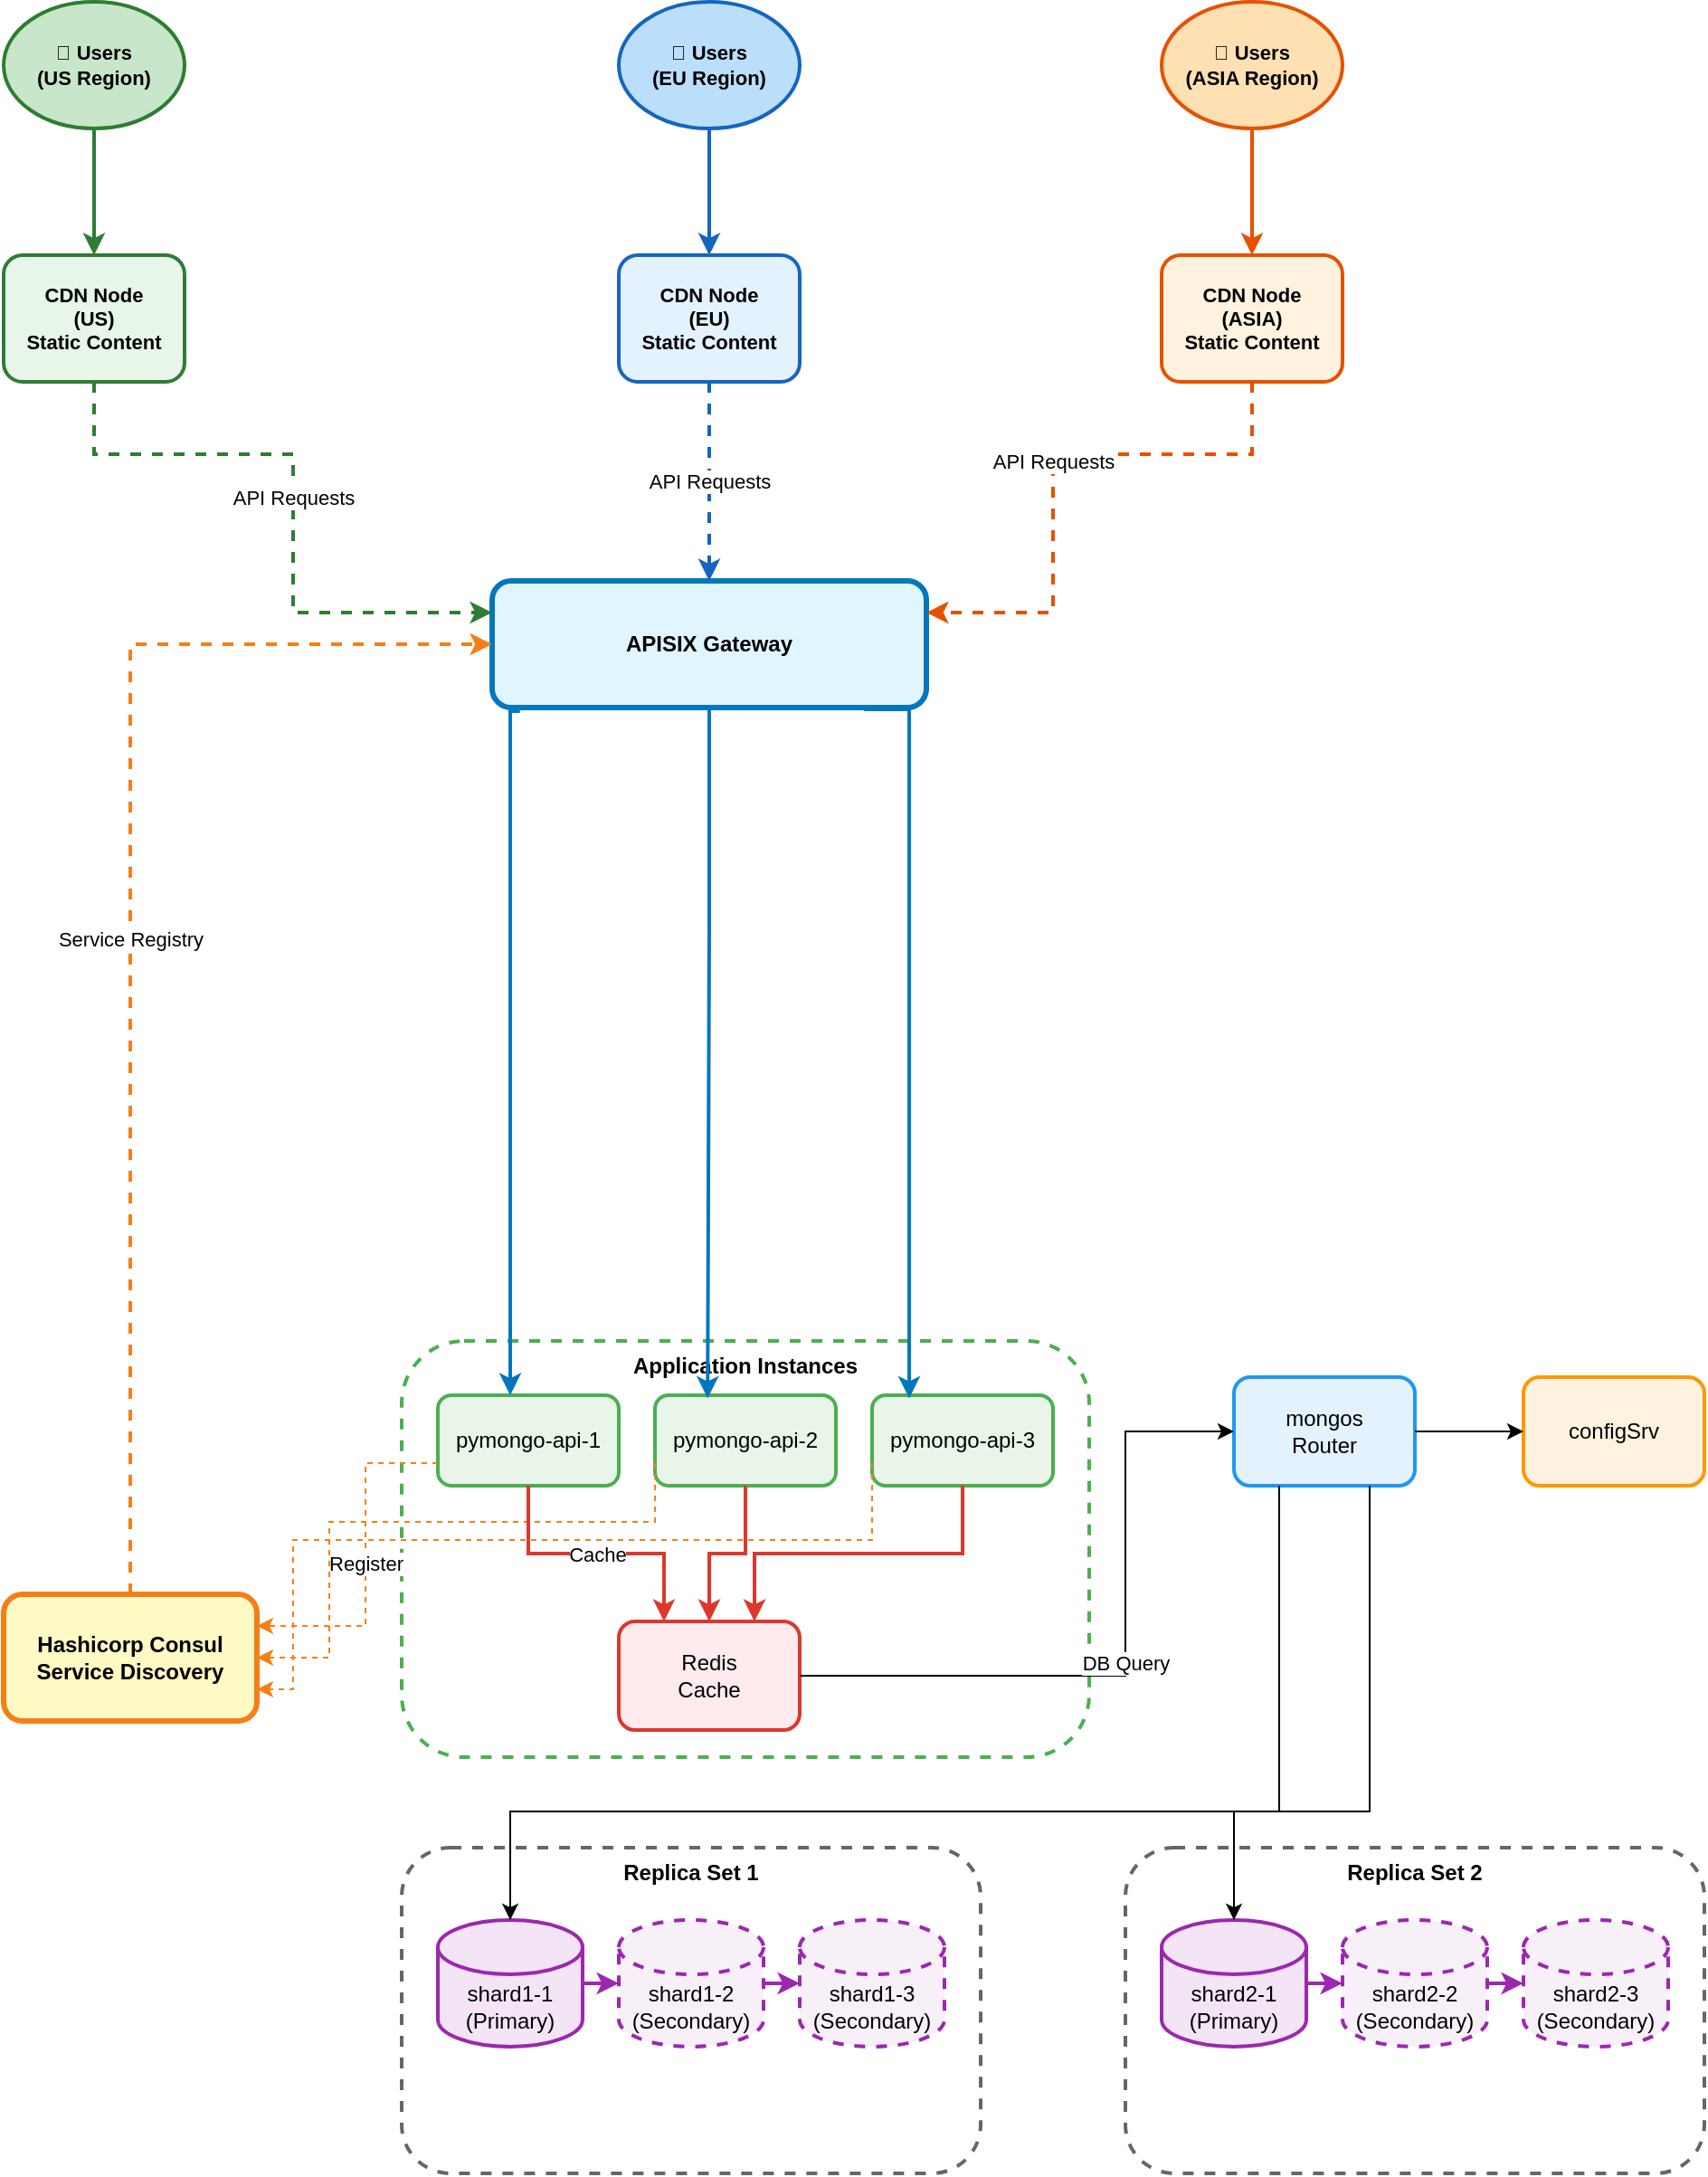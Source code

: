 <mxfile version="28.2.5">
  <diagram name="Page-1" id="solution4-diagram">
    <mxGraphModel dx="1426" dy="1743" grid="1" gridSize="10" guides="1" tooltips="1" connect="1" arrows="1" fold="1" page="1" pageScale="1" pageWidth="1600" pageHeight="1000" math="0" shadow="0">
      <root>
        <mxCell id="0" />
        <mxCell id="1" parent="0" />
        <mxCell id="user-us" value="👥 Users&#xa;(US Region)" style="ellipse;whiteSpace=wrap;html=1;fillColor=#C8E6C9;strokeColor=#2E7D32;strokeWidth=2;fontSize=11;fontStyle=1;" parent="1" vertex="1">
          <mxGeometry x="80" y="-680" width="100" height="70" as="geometry" />
        </mxCell>
        <mxCell id="user-eu" value="👥 Users&#xa;(EU Region)" style="ellipse;whiteSpace=wrap;html=1;fillColor=#BBDEFB;strokeColor=#1565C0;strokeWidth=2;fontSize=11;fontStyle=1;" parent="1" vertex="1">
          <mxGeometry x="420" y="-680" width="100" height="70" as="geometry" />
        </mxCell>
        <mxCell id="user-asia" value="👥 Users&#xa;(ASIA Region)" style="ellipse;whiteSpace=wrap;html=1;fillColor=#FFE0B2;strokeColor=#E65100;strokeWidth=2;fontSize=11;fontStyle=1;" parent="1" vertex="1">
          <mxGeometry x="720" y="-680" width="100" height="70" as="geometry" />
        </mxCell>
        <mxCell id="cdn-us" value="CDN Node&#xa;(US)&#xa;Static Content" style="rounded=1;whiteSpace=wrap;html=1;fillColor=#E8F5E9;strokeColor=#2E7D32;strokeWidth=2;fontSize=11;fontStyle=1;" parent="1" vertex="1">
          <mxGeometry x="80" y="-540" width="100" height="70" as="geometry" />
        </mxCell>
        <mxCell id="cdn-eu" value="CDN Node&#xa;(EU)&#xa;Static Content" style="rounded=1;whiteSpace=wrap;html=1;fillColor=#E3F2FD;strokeColor=#1565C0;strokeWidth=2;fontSize=11;fontStyle=1;" parent="1" vertex="1">
          <mxGeometry x="420" y="-540" width="100" height="70" as="geometry" />
        </mxCell>
        <mxCell id="cdn-asia" value="CDN Node&#xa;(ASIA)&#xa;Static Content" style="rounded=1;whiteSpace=wrap;html=1;fillColor=#FFF3E0;strokeColor=#E65100;strokeWidth=2;fontSize=11;fontStyle=1;" parent="1" vertex="1">
          <mxGeometry x="720" y="-540" width="100" height="70" as="geometry" />
        </mxCell>
        <mxCell id="user-us-cdn" style="edgeStyle=orthogonalEdgeStyle;rounded=0;orthogonalLoop=1;jettySize=auto;html=1;exitX=0.5;exitY=1;exitDx=0;exitDy=0;entryX=0.5;entryY=0;entryDx=0;entryDy=0;strokeColor=#2E7D32;strokeWidth=2;" parent="1" source="user-us" target="cdn-us" edge="1">
          <mxGeometry relative="1" as="geometry" />
        </mxCell>
        <mxCell id="user-eu-cdn" style="edgeStyle=orthogonalEdgeStyle;rounded=0;orthogonalLoop=1;jettySize=auto;html=1;exitX=0.5;exitY=1;exitDx=0;exitDy=0;entryX=0.5;entryY=0;entryDx=0;entryDy=0;strokeColor=#1565C0;strokeWidth=2;" parent="1" source="user-eu" target="cdn-eu" edge="1">
          <mxGeometry relative="1" as="geometry" />
        </mxCell>
        <mxCell id="user-asia-cdn" style="edgeStyle=orthogonalEdgeStyle;rounded=0;orthogonalLoop=1;jettySize=auto;html=1;exitX=0.5;exitY=1;exitDx=0;exitDy=0;entryX=0.5;entryY=0;entryDx=0;entryDy=0;strokeColor=#E65100;strokeWidth=2;" parent="1" source="user-asia" target="cdn-asia" edge="1">
          <mxGeometry relative="1" as="geometry" />
        </mxCell>
        <mxCell id="api-gateway" value="APISIX Gateway" style="rounded=1;whiteSpace=wrap;html=1;fillColor=#E1F5FE;strokeColor=#0277BD;strokeWidth=3;fontSize=12;fontStyle=1;" parent="1" vertex="1">
          <mxGeometry x="350" y="-360" width="240" height="70" as="geometry" />
        </mxCell>
        <mxCell id="cdn-us-gw" value="API Requests" style="edgeStyle=orthogonalEdgeStyle;rounded=0;orthogonalLoop=1;jettySize=auto;html=1;exitX=0.5;exitY=1;exitDx=0;exitDy=0;entryX=0;entryY=0.25;entryDx=0;entryDy=0;strokeColor=#2E7D32;strokeWidth=2;dashed=1;" parent="1" source="cdn-us" target="api-gateway" edge="1">
          <mxGeometry relative="1" as="geometry">
            <Array as="points">
              <mxPoint x="130" y="-430" />
              <mxPoint x="240" y="-430" />
              <mxPoint x="240" y="-343" />
            </Array>
          </mxGeometry>
        </mxCell>
        <mxCell id="cdn-eu-gw" value="API Requests" style="edgeStyle=orthogonalEdgeStyle;rounded=0;orthogonalLoop=1;jettySize=auto;html=1;exitX=0.5;exitY=1;exitDx=0;exitDy=0;entryX=0.5;entryY=0;entryDx=0;entryDy=0;strokeColor=#1565C0;strokeWidth=2;dashed=1;" parent="1" source="cdn-eu" target="api-gateway" edge="1">
          <mxGeometry relative="1" as="geometry" />
        </mxCell>
        <mxCell id="cdn-asia-gw" value="API Requests" style="edgeStyle=orthogonalEdgeStyle;rounded=0;orthogonalLoop=1;jettySize=auto;html=1;exitX=0.5;exitY=1;exitDx=0;exitDy=0;entryX=1;entryY=0.25;entryDx=0;entryDy=0;strokeColor=#E65100;strokeWidth=2;dashed=1;" parent="1" source="cdn-asia" target="api-gateway" edge="1">
          <mxGeometry relative="1" as="geometry">
            <Array as="points">
              <mxPoint x="770" y="-430" />
              <mxPoint x="660" y="-430" />
              <mxPoint x="660" y="-343" />
            </Array>
          </mxGeometry>
        </mxCell>
        <mxCell id="consul" value="Hashicorp Consul Service Discovery" style="rounded=1;whiteSpace=wrap;html=1;fillColor=#FFF9C4;strokeColor=#F57F17;strokeWidth=3;fontSize=12;fontStyle=1;" parent="1" vertex="1">
          <mxGeometry x="80" y="200" width="140" height="70" as="geometry" />
        </mxCell>
        <mxCell id="app-group" value="Application Instances" style="rounded=1;whiteSpace=wrap;html=1;fillColor=none;strokeColor=#4CAF50;strokeWidth=2;dashed=1;verticalAlign=top;fontSize=12;fontStyle=1;" parent="1" vertex="1">
          <mxGeometry x="300" y="60" width="380" height="230" as="geometry" />
        </mxCell>
        <mxCell id="app-1" value="pymongo-api-1" style="rounded=1;whiteSpace=wrap;html=1;fillColor=#E8F5E8;strokeColor=#4CAF50;strokeWidth=2;" parent="1" vertex="1">
          <mxGeometry x="320" y="90" width="100" height="50" as="geometry" />
        </mxCell>
        <mxCell id="app-2" value="pymongo-api-2" style="rounded=1;whiteSpace=wrap;html=1;fillColor=#E8F5E8;strokeColor=#4CAF50;strokeWidth=2;" parent="1" vertex="1">
          <mxGeometry x="440" y="90" width="100" height="50" as="geometry" />
        </mxCell>
        <mxCell id="app-3" value="pymongo-api-3" style="rounded=1;whiteSpace=wrap;html=1;fillColor=#E8F5E8;strokeColor=#4CAF50;strokeWidth=2;" parent="1" vertex="1">
          <mxGeometry x="560" y="90" width="100" height="50" as="geometry" />
        </mxCell>
        <mxCell id="redis" value="Redis&#xa;Cache" style="rounded=1;whiteSpace=wrap;html=1;fillColor=#FFEBEE;strokeColor=#DC382D;strokeWidth=2;" parent="1" vertex="1">
          <mxGeometry x="420" y="215" width="100" height="60" as="geometry" />
        </mxCell>
        <mxCell id="mongos" value="mongos&#xa;Router" style="rounded=1;whiteSpace=wrap;html=1;fillColor=#E3F2FD;strokeColor=#2196F3;strokeWidth=2;" parent="1" vertex="1">
          <mxGeometry x="760" y="80" width="100" height="60" as="geometry" />
        </mxCell>
        <mxCell id="config" value="configSrv" style="rounded=1;whiteSpace=wrap;html=1;fillColor=#FFF3E0;strokeColor=#FF9800;strokeWidth=2;" parent="1" vertex="1">
          <mxGeometry x="920" y="80" width="100" height="60" as="geometry" />
        </mxCell>
        <mxCell id="rs1-group" value="Replica Set 1" style="rounded=1;whiteSpace=wrap;html=1;fillColor=none;strokeColor=#666666;strokeWidth=2;dashed=1;verticalAlign=top;fontSize=12;fontStyle=1;" parent="1" vertex="1">
          <mxGeometry x="300" y="340" width="320" height="180" as="geometry" />
        </mxCell>
        <mxCell id="shard1-1" value="shard1-1&#xa;(Primary)" style="shape=cylinder3;whiteSpace=wrap;html=1;boundedLbl=1;backgroundOutline=1;size=15;fillColor=#F3E5F5;strokeColor=#9C27B0;strokeWidth=2;" parent="1" vertex="1">
          <mxGeometry x="320" y="380" width="80" height="70" as="geometry" />
        </mxCell>
        <mxCell id="shard1-2" value="shard1-2&#xa;(Secondary)" style="shape=cylinder3;whiteSpace=wrap;html=1;boundedLbl=1;backgroundOutline=1;size=15;fillColor=#F8F0F8;strokeColor=#9C27B0;strokeWidth=2;dashed=1;" parent="1" vertex="1">
          <mxGeometry x="420" y="380" width="80" height="70" as="geometry" />
        </mxCell>
        <mxCell id="shard1-3" value="shard1-3&#xa;(Secondary)" style="shape=cylinder3;whiteSpace=wrap;html=1;boundedLbl=1;backgroundOutline=1;size=15;fillColor=#F8F0F8;strokeColor=#9C27B0;strokeWidth=2;dashed=1;" parent="1" vertex="1">
          <mxGeometry x="520" y="380" width="80" height="70" as="geometry" />
        </mxCell>
        <mxCell id="rs2-group" value="Replica Set 2" style="rounded=1;whiteSpace=wrap;html=1;fillColor=none;strokeColor=#666666;strokeWidth=2;dashed=1;verticalAlign=top;fontSize=12;fontStyle=1;" parent="1" vertex="1">
          <mxGeometry x="700" y="340" width="320" height="180" as="geometry" />
        </mxCell>
        <mxCell id="shard2-1" value="shard2-1&#xa;(Primary)" style="shape=cylinder3;whiteSpace=wrap;html=1;boundedLbl=1;backgroundOutline=1;size=15;fillColor=#F3E5F5;strokeColor=#9C27B0;strokeWidth=2;" parent="1" vertex="1">
          <mxGeometry x="720" y="380" width="80" height="70" as="geometry" />
        </mxCell>
        <mxCell id="shard2-2" value="shard2-2&#xa;(Secondary)" style="shape=cylinder3;whiteSpace=wrap;html=1;boundedLbl=1;backgroundOutline=1;size=15;fillColor=#F8F0F8;strokeColor=#9C27B0;strokeWidth=2;dashed=1;" parent="1" vertex="1">
          <mxGeometry x="820" y="380" width="80" height="70" as="geometry" />
        </mxCell>
        <mxCell id="shard2-3" value="shard2-3&#xa;(Secondary)" style="shape=cylinder3;whiteSpace=wrap;html=1;boundedLbl=1;backgroundOutline=1;size=15;fillColor=#F8F0F8;strokeColor=#9C27B0;strokeWidth=2;dashed=1;" parent="1" vertex="1">
          <mxGeometry x="920" y="380" width="80" height="70" as="geometry" />
        </mxCell>
        <mxCell id="gw-app1" value="" style="edgeStyle=orthogonalEdgeStyle;rounded=0;orthogonalLoop=1;jettySize=auto;html=1;strokeColor=#0277BD;strokeWidth=2;exitX=0.064;exitY=1.029;exitDx=0;exitDy=0;exitPerimeter=0;" parent="1" source="api-gateway" target="app-1" edge="1">
          <mxGeometry relative="1" as="geometry">
            <mxPoint x="320" y="70" as="targetPoint" />
            <Array as="points">
              <mxPoint x="360" y="-288" />
            </Array>
            <mxPoint x="410" y="-130" as="sourcePoint" />
          </mxGeometry>
        </mxCell>
        <mxCell id="gw-app2" style="edgeStyle=orthogonalEdgeStyle;rounded=0;orthogonalLoop=1;jettySize=auto;html=1;strokeColor=#0277BD;strokeWidth=2;entryX=0.291;entryY=0.034;entryDx=0;entryDy=0;entryPerimeter=0;exitX=0.5;exitY=1;exitDx=0;exitDy=0;" parent="1" source="api-gateway" target="app-2" edge="1">
          <mxGeometry relative="1" as="geometry">
            <mxPoint x="510" y="-160" as="sourcePoint" />
            <mxPoint x="440" y="50" as="targetPoint" />
            <Array as="points">
              <mxPoint x="469" y="-170" />
            </Array>
          </mxGeometry>
        </mxCell>
        <mxCell id="gw-app3" style="edgeStyle=orthogonalEdgeStyle;rounded=0;orthogonalLoop=1;jettySize=auto;html=1;strokeColor=#0277BD;strokeWidth=2;entryX=0.205;entryY=0.034;entryDx=0;entryDy=0;entryPerimeter=0;exitX=0.857;exitY=1.014;exitDx=0;exitDy=0;exitPerimeter=0;" parent="1" source="api-gateway" target="app-3" edge="1">
          <mxGeometry relative="1" as="geometry">
            <mxPoint x="580" y="70" as="targetPoint" />
            <Array as="points">
              <mxPoint x="580" y="-289" />
            </Array>
            <mxPoint x="540" y="-160" as="sourcePoint" />
          </mxGeometry>
        </mxCell>
        <mxCell id="consul-gw" value="Service Registry" style="edgeStyle=orthogonalEdgeStyle;rounded=0;orthogonalLoop=1;jettySize=auto;html=1;exitX=0.5;exitY=0;exitDx=0;exitDy=0;strokeColor=#F57F17;strokeWidth=2;dashed=1;entryX=0;entryY=0.5;entryDx=0;entryDy=0;" parent="1" source="consul" target="api-gateway" edge="1">
          <mxGeometry relative="1" as="geometry">
            <mxPoint x="400" y="-190" as="targetPoint" />
            <Array as="points">
              <mxPoint x="150" y="-325" />
            </Array>
          </mxGeometry>
        </mxCell>
        <mxCell id="app1-consul" value="Register" style="edgeStyle=orthogonalEdgeStyle;rounded=0;orthogonalLoop=1;jettySize=auto;html=1;exitX=0;exitY=0.75;exitDx=0;exitDy=0;entryX=1;entryY=0.25;entryDx=0;entryDy=0;strokeColor=#F57F17;strokeWidth=1;dashed=1;" parent="1" source="app-1" target="consul" edge="1">
          <mxGeometry relative="1" as="geometry">
            <Array as="points">
              <mxPoint x="280" y="128" />
              <mxPoint x="280" y="218" />
            </Array>
          </mxGeometry>
        </mxCell>
        <mxCell id="app2-consul" style="edgeStyle=orthogonalEdgeStyle;rounded=0;orthogonalLoop=1;jettySize=auto;html=1;exitX=0;exitY=0.75;exitDx=0;exitDy=0;entryX=1;entryY=0.5;entryDx=0;entryDy=0;strokeColor=#F57F17;strokeWidth=1;dashed=1;" parent="1" source="app-2" target="consul" edge="1">
          <mxGeometry relative="1" as="geometry">
            <Array as="points">
              <mxPoint x="440" y="160" />
              <mxPoint x="260" y="160" />
              <mxPoint x="260" y="235" />
            </Array>
          </mxGeometry>
        </mxCell>
        <mxCell id="app3-consul" style="edgeStyle=orthogonalEdgeStyle;rounded=0;orthogonalLoop=1;jettySize=auto;html=1;exitX=0;exitY=0.75;exitDx=0;exitDy=0;entryX=1;entryY=0.75;entryDx=0;entryDy=0;strokeColor=#F57F17;strokeWidth=1;dashed=1;" parent="1" source="app-3" target="consul" edge="1">
          <mxGeometry relative="1" as="geometry">
            <Array as="points">
              <mxPoint x="560" y="170" />
              <mxPoint x="240" y="170" />
              <mxPoint x="240" y="253" />
            </Array>
          </mxGeometry>
        </mxCell>
        <mxCell id="app1-redis" value="Cache" style="edgeStyle=orthogonalEdgeStyle;rounded=0;orthogonalLoop=1;jettySize=auto;html=1;exitX=0.5;exitY=1;exitDx=0;exitDy=0;entryX=0.25;entryY=0;entryDx=0;entryDy=0;strokeColor=#DC382D;strokeWidth=2;" parent="1" source="app-1" target="redis" edge="1">
          <mxGeometry relative="1" as="geometry" />
        </mxCell>
        <mxCell id="app2-redis" style="edgeStyle=orthogonalEdgeStyle;rounded=0;orthogonalLoop=1;jettySize=auto;html=1;exitX=0.5;exitY=1;exitDx=0;exitDy=0;entryX=0.5;entryY=0;entryDx=0;entryDy=0;strokeColor=#DC382D;strokeWidth=2;" parent="1" source="app-2" target="redis" edge="1">
          <mxGeometry relative="1" as="geometry" />
        </mxCell>
        <mxCell id="app3-redis" style="edgeStyle=orthogonalEdgeStyle;rounded=0;orthogonalLoop=1;jettySize=auto;html=1;exitX=0.5;exitY=1;exitDx=0;exitDy=0;entryX=0.75;entryY=0;entryDx=0;entryDy=0;strokeColor=#DC382D;strokeWidth=2;" parent="1" source="app-3" target="redis" edge="1">
          <mxGeometry relative="1" as="geometry" />
        </mxCell>
        <mxCell id="redis-mongos" value="DB Query" style="edgeStyle=orthogonalEdgeStyle;rounded=0;orthogonalLoop=1;jettySize=auto;html=1;exitX=1;exitY=0.5;exitDx=0;exitDy=0;entryX=0;entryY=0.5;entryDx=0;entryDy=0;" parent="1" source="redis" target="mongos" edge="1">
          <mxGeometry relative="1" as="geometry">
            <Array as="points">
              <mxPoint x="700" y="245" />
              <mxPoint x="700" y="110" />
            </Array>
          </mxGeometry>
        </mxCell>
        <mxCell id="mongos-config" style="edgeStyle=orthogonalEdgeStyle;rounded=0;orthogonalLoop=1;jettySize=auto;html=1;exitX=1;exitY=0.5;exitDx=0;exitDy=0;entryX=0;entryY=0.5;entryDx=0;entryDy=0;" parent="1" source="mongos" target="config" edge="1">
          <mxGeometry relative="1" as="geometry" />
        </mxCell>
        <mxCell id="mongos-shard1" style="edgeStyle=orthogonalEdgeStyle;rounded=0;orthogonalLoop=1;jettySize=auto;html=1;exitX=0.25;exitY=1;exitDx=0;exitDy=0;entryX=0.5;entryY=0;entryDx=0;entryDy=0;entryPerimeter=0;" parent="1" source="mongos" target="shard1-1" edge="1">
          <mxGeometry relative="1" as="geometry">
            <Array as="points">
              <mxPoint x="785" y="320" />
              <mxPoint x="360" y="320" />
            </Array>
          </mxGeometry>
        </mxCell>
        <mxCell id="mongos-shard2" style="edgeStyle=orthogonalEdgeStyle;rounded=0;orthogonalLoop=1;jettySize=auto;html=1;exitX=0.75;exitY=1;exitDx=0;exitDy=0;entryX=0.5;entryY=0;entryDx=0;entryDy=0;entryPerimeter=0;" parent="1" source="mongos" target="shard2-1" edge="1">
          <mxGeometry relative="1" as="geometry">
            <Array as="points">
              <mxPoint x="835" y="320" />
              <mxPoint x="760" y="320" />
            </Array>
          </mxGeometry>
        </mxCell>
        <mxCell id="repl1-1" style="edgeStyle=orthogonalEdgeStyle;rounded=0;orthogonalLoop=1;jettySize=auto;html=1;exitX=1;exitY=0.5;exitDx=0;exitDy=0;exitPerimeter=0;entryX=0;entryY=0.5;entryDx=0;entryDy=0;entryPerimeter=0;strokeColor=#9C27B0;strokeWidth=2;" parent="1" source="shard1-1" target="shard1-2" edge="1">
          <mxGeometry relative="1" as="geometry" />
        </mxCell>
        <mxCell id="repl1-2" style="edgeStyle=orthogonalEdgeStyle;rounded=0;orthogonalLoop=1;jettySize=auto;html=1;exitX=1;exitY=0.5;exitDx=0;exitDy=0;exitPerimeter=0;entryX=0;entryY=0.5;entryDx=0;entryDy=0;entryPerimeter=0;strokeColor=#9C27B0;strokeWidth=2;" parent="1" source="shard1-2" target="shard1-3" edge="1">
          <mxGeometry relative="1" as="geometry" />
        </mxCell>
        <mxCell id="repl2-1" style="edgeStyle=orthogonalEdgeStyle;rounded=0;orthogonalLoop=1;jettySize=auto;html=1;exitX=1;exitY=0.5;exitDx=0;exitDy=0;exitPerimeter=0;entryX=0;entryY=0.5;entryDx=0;entryDy=0;entryPerimeter=0;strokeColor=#9C27B0;strokeWidth=2;" parent="1" source="shard2-1" target="shard2-2" edge="1">
          <mxGeometry relative="1" as="geometry" />
        </mxCell>
        <mxCell id="repl2-2" style="edgeStyle=orthogonalEdgeStyle;rounded=0;orthogonalLoop=1;jettySize=auto;html=1;exitX=1;exitY=0.5;exitDx=0;exitDy=0;exitPerimeter=0;entryX=0;entryY=0.5;entryDx=0;entryDy=0;entryPerimeter=0;strokeColor=#9C27B0;strokeWidth=2;" parent="1" source="shard2-2" target="shard2-3" edge="1">
          <mxGeometry relative="1" as="geometry" />
        </mxCell>
      </root>
    </mxGraphModel>
  </diagram>
</mxfile>

